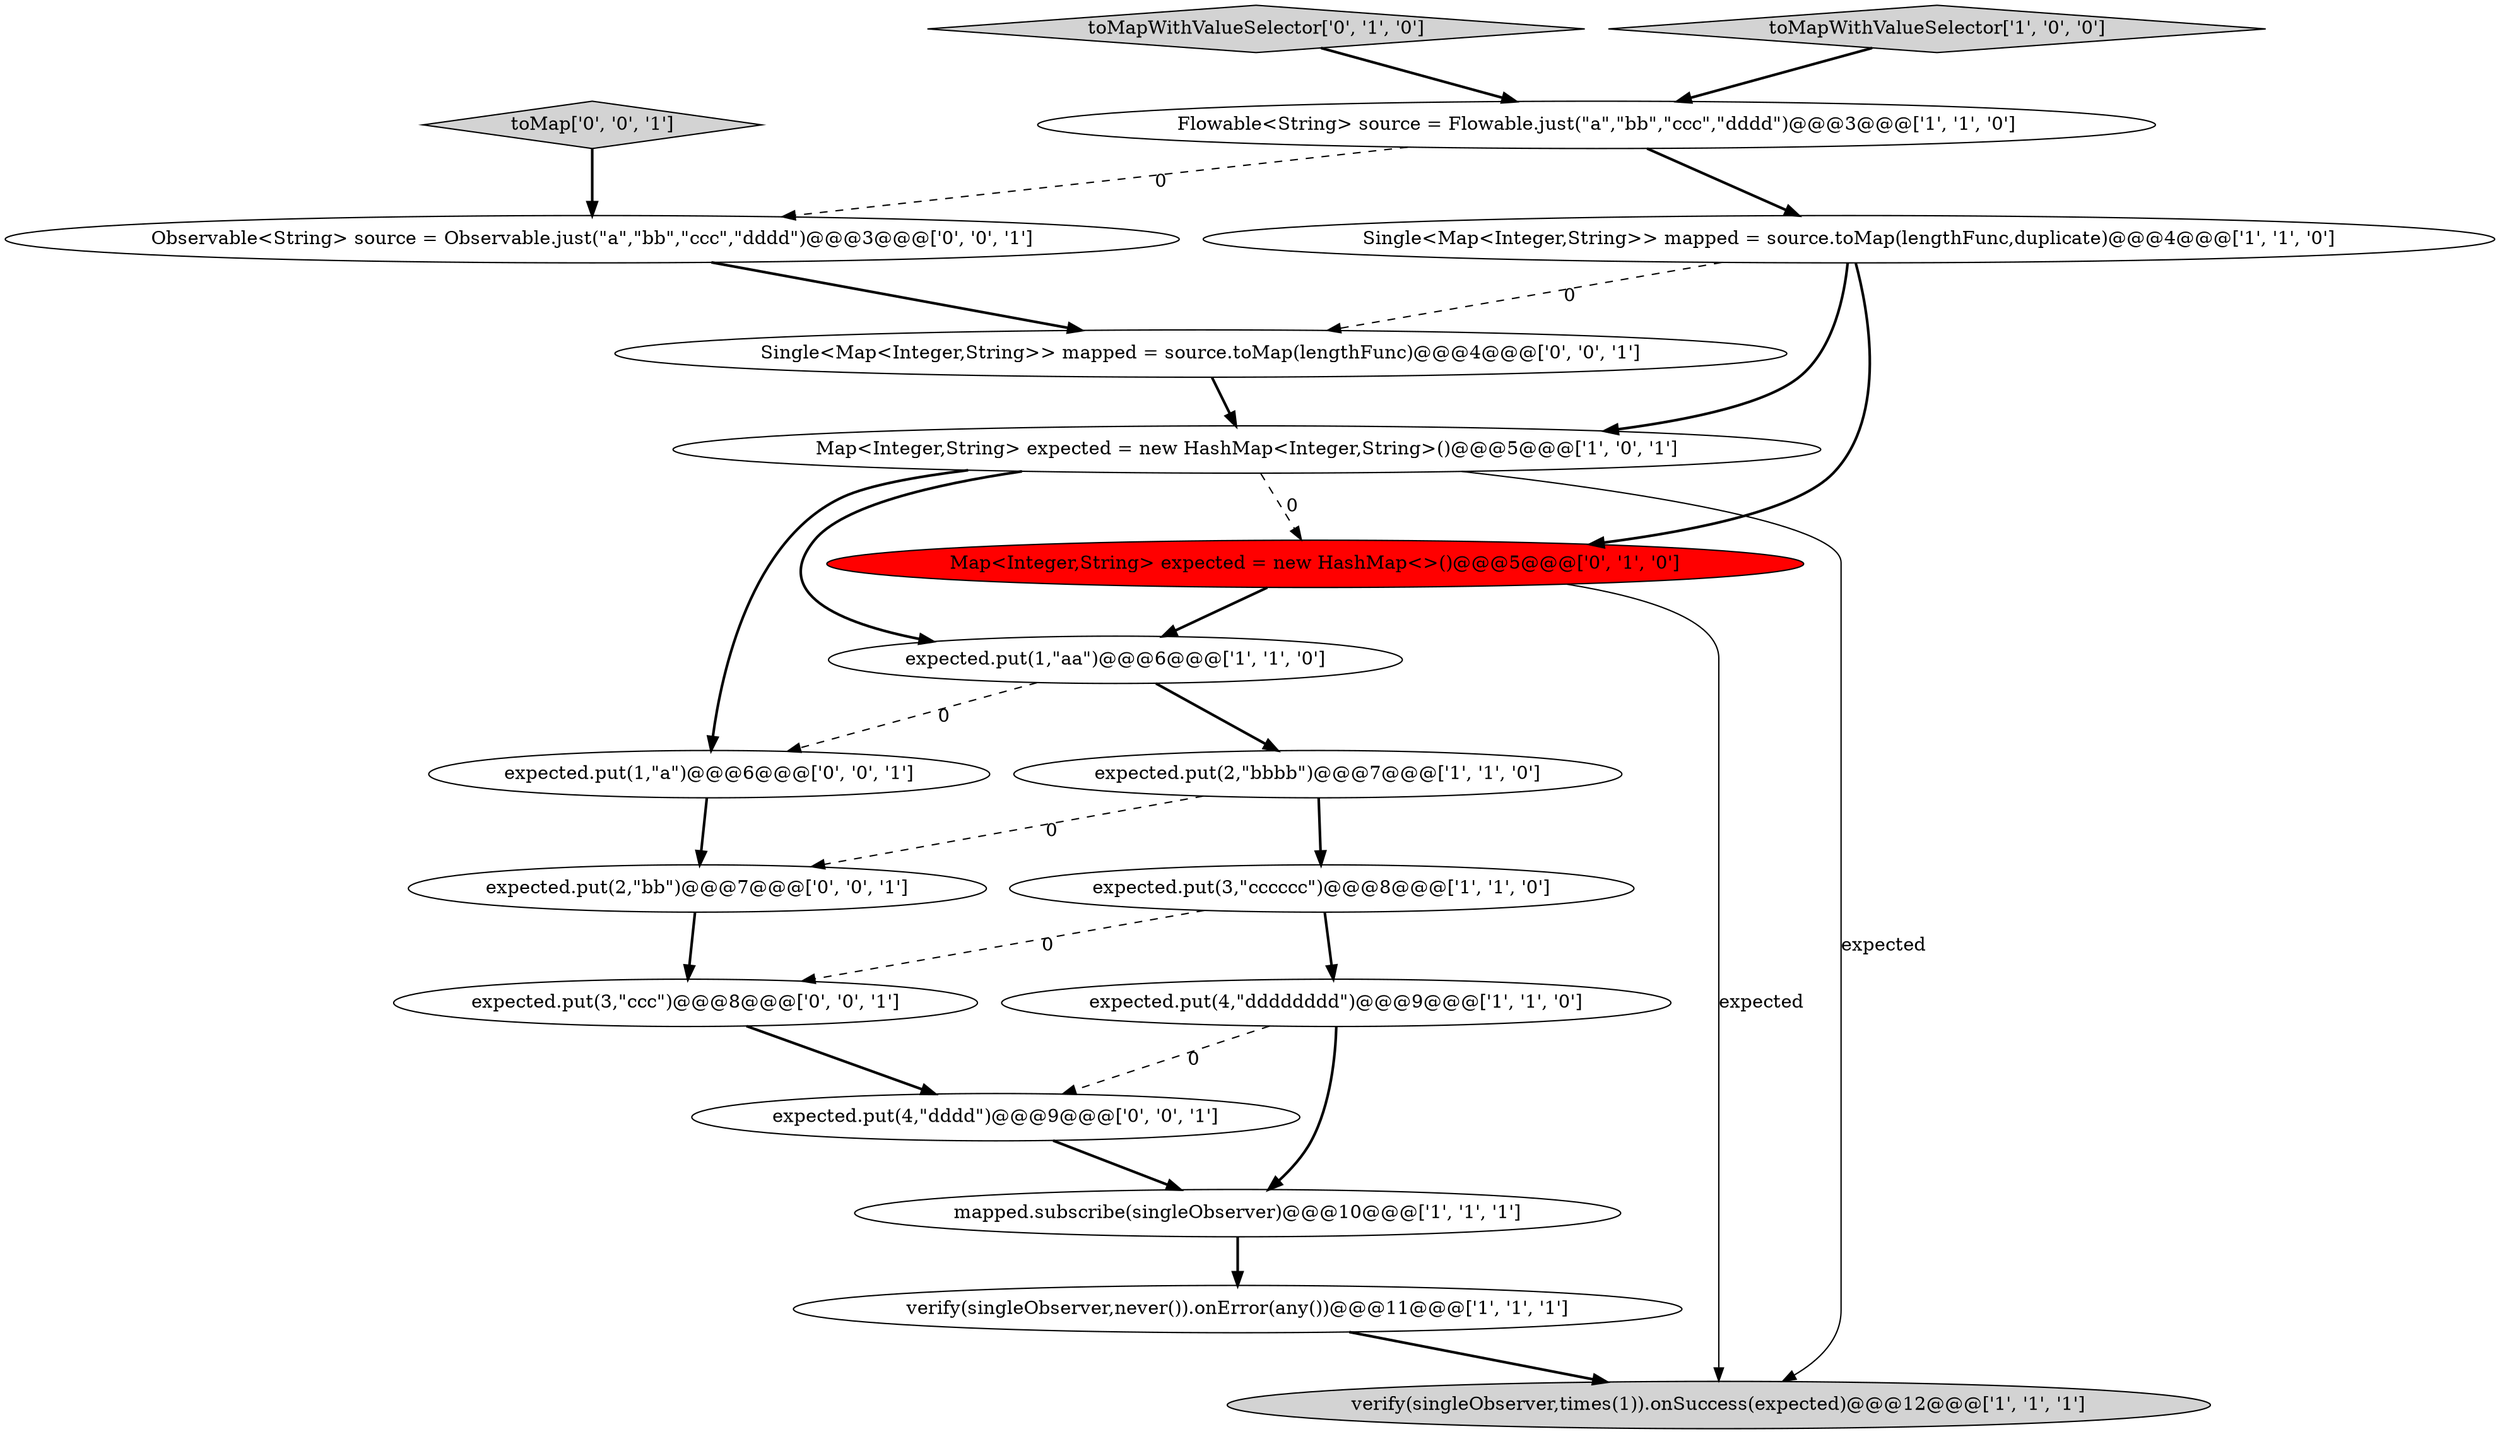 digraph {
19 [style = filled, label = "expected.put(3,\"ccc\")@@@8@@@['0', '0', '1']", fillcolor = white, shape = ellipse image = "AAA0AAABBB3BBB"];
5 [style = filled, label = "Flowable<String> source = Flowable.just(\"a\",\"bb\",\"ccc\",\"dddd\")@@@3@@@['1', '1', '0']", fillcolor = white, shape = ellipse image = "AAA0AAABBB1BBB"];
7 [style = filled, label = "verify(singleObserver,times(1)).onSuccess(expected)@@@12@@@['1', '1', '1']", fillcolor = lightgray, shape = ellipse image = "AAA0AAABBB1BBB"];
8 [style = filled, label = "Map<Integer,String> expected = new HashMap<Integer,String>()@@@5@@@['1', '0', '1']", fillcolor = white, shape = ellipse image = "AAA0AAABBB1BBB"];
12 [style = filled, label = "Map<Integer,String> expected = new HashMap<>()@@@5@@@['0', '1', '0']", fillcolor = red, shape = ellipse image = "AAA1AAABBB2BBB"];
9 [style = filled, label = "expected.put(4,\"dddddddd\")@@@9@@@['1', '1', '0']", fillcolor = white, shape = ellipse image = "AAA0AAABBB1BBB"];
13 [style = filled, label = "toMap['0', '0', '1']", fillcolor = lightgray, shape = diamond image = "AAA0AAABBB3BBB"];
14 [style = filled, label = "expected.put(2,\"bb\")@@@7@@@['0', '0', '1']", fillcolor = white, shape = ellipse image = "AAA0AAABBB3BBB"];
15 [style = filled, label = "expected.put(4,\"dddd\")@@@9@@@['0', '0', '1']", fillcolor = white, shape = ellipse image = "AAA0AAABBB3BBB"];
16 [style = filled, label = "expected.put(1,\"a\")@@@6@@@['0', '0', '1']", fillcolor = white, shape = ellipse image = "AAA0AAABBB3BBB"];
2 [style = filled, label = "expected.put(2,\"bbbb\")@@@7@@@['1', '1', '0']", fillcolor = white, shape = ellipse image = "AAA0AAABBB1BBB"];
17 [style = filled, label = "Observable<String> source = Observable.just(\"a\",\"bb\",\"ccc\",\"dddd\")@@@3@@@['0', '0', '1']", fillcolor = white, shape = ellipse image = "AAA0AAABBB3BBB"];
11 [style = filled, label = "toMapWithValueSelector['0', '1', '0']", fillcolor = lightgray, shape = diamond image = "AAA0AAABBB2BBB"];
10 [style = filled, label = "toMapWithValueSelector['1', '0', '0']", fillcolor = lightgray, shape = diamond image = "AAA0AAABBB1BBB"];
6 [style = filled, label = "verify(singleObserver,never()).onError(any())@@@11@@@['1', '1', '1']", fillcolor = white, shape = ellipse image = "AAA0AAABBB1BBB"];
3 [style = filled, label = "Single<Map<Integer,String>> mapped = source.toMap(lengthFunc,duplicate)@@@4@@@['1', '1', '0']", fillcolor = white, shape = ellipse image = "AAA0AAABBB1BBB"];
1 [style = filled, label = "expected.put(1,\"aa\")@@@6@@@['1', '1', '0']", fillcolor = white, shape = ellipse image = "AAA0AAABBB1BBB"];
18 [style = filled, label = "Single<Map<Integer,String>> mapped = source.toMap(lengthFunc)@@@4@@@['0', '0', '1']", fillcolor = white, shape = ellipse image = "AAA0AAABBB3BBB"];
4 [style = filled, label = "mapped.subscribe(singleObserver)@@@10@@@['1', '1', '1']", fillcolor = white, shape = ellipse image = "AAA0AAABBB1BBB"];
0 [style = filled, label = "expected.put(3,\"cccccc\")@@@8@@@['1', '1', '0']", fillcolor = white, shape = ellipse image = "AAA0AAABBB1BBB"];
5->3 [style = bold, label=""];
8->16 [style = bold, label=""];
0->9 [style = bold, label=""];
4->6 [style = bold, label=""];
0->19 [style = dashed, label="0"];
8->7 [style = solid, label="expected"];
3->18 [style = dashed, label="0"];
9->4 [style = bold, label=""];
14->19 [style = bold, label=""];
8->12 [style = dashed, label="0"];
12->7 [style = solid, label="expected"];
3->12 [style = bold, label=""];
12->1 [style = bold, label=""];
8->1 [style = bold, label=""];
11->5 [style = bold, label=""];
13->17 [style = bold, label=""];
2->0 [style = bold, label=""];
10->5 [style = bold, label=""];
5->17 [style = dashed, label="0"];
2->14 [style = dashed, label="0"];
1->16 [style = dashed, label="0"];
3->8 [style = bold, label=""];
15->4 [style = bold, label=""];
16->14 [style = bold, label=""];
1->2 [style = bold, label=""];
18->8 [style = bold, label=""];
19->15 [style = bold, label=""];
6->7 [style = bold, label=""];
17->18 [style = bold, label=""];
9->15 [style = dashed, label="0"];
}

